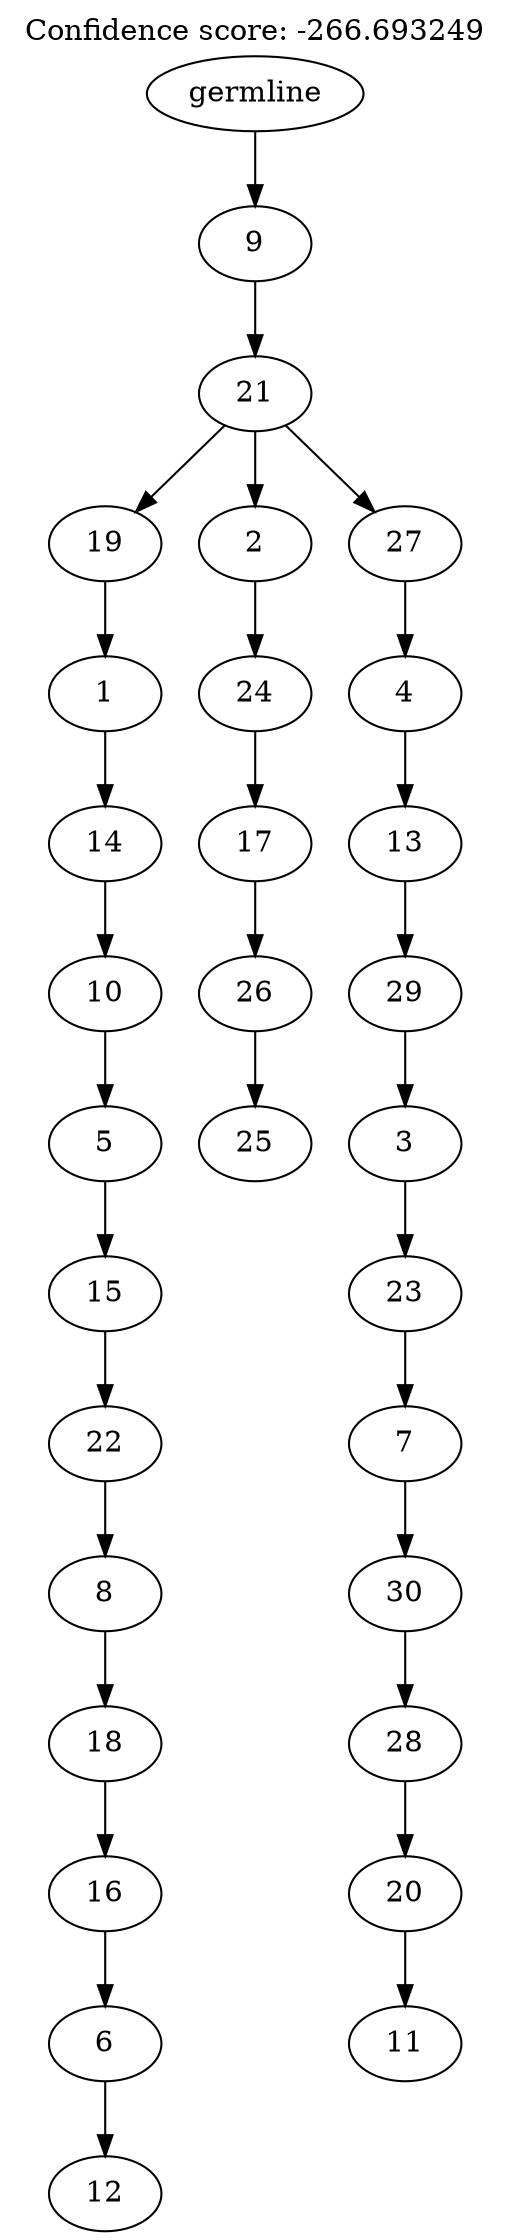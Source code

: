 digraph g {
	"29" -> "30";
	"30" [label="12"];
	"28" -> "29";
	"29" [label="6"];
	"27" -> "28";
	"28" [label="16"];
	"26" -> "27";
	"27" [label="18"];
	"25" -> "26";
	"26" [label="8"];
	"24" -> "25";
	"25" [label="22"];
	"23" -> "24";
	"24" [label="15"];
	"22" -> "23";
	"23" [label="5"];
	"21" -> "22";
	"22" [label="10"];
	"20" -> "21";
	"21" [label="14"];
	"19" -> "20";
	"20" [label="1"];
	"17" -> "18";
	"18" [label="25"];
	"16" -> "17";
	"17" [label="26"];
	"15" -> "16";
	"16" [label="17"];
	"14" -> "15";
	"15" [label="24"];
	"12" -> "13";
	"13" [label="11"];
	"11" -> "12";
	"12" [label="20"];
	"10" -> "11";
	"11" [label="28"];
	"9" -> "10";
	"10" [label="30"];
	"8" -> "9";
	"9" [label="7"];
	"7" -> "8";
	"8" [label="23"];
	"6" -> "7";
	"7" [label="3"];
	"5" -> "6";
	"6" [label="29"];
	"4" -> "5";
	"5" [label="13"];
	"3" -> "4";
	"4" [label="4"];
	"2" -> "3";
	"3" [label="27"];
	"2" -> "14";
	"14" [label="2"];
	"2" -> "19";
	"19" [label="19"];
	"1" -> "2";
	"2" [label="21"];
	"0" -> "1";
	"1" [label="9"];
	"0" [label="germline"];
	labelloc="t";
	label="Confidence score: -266.693249";
}
